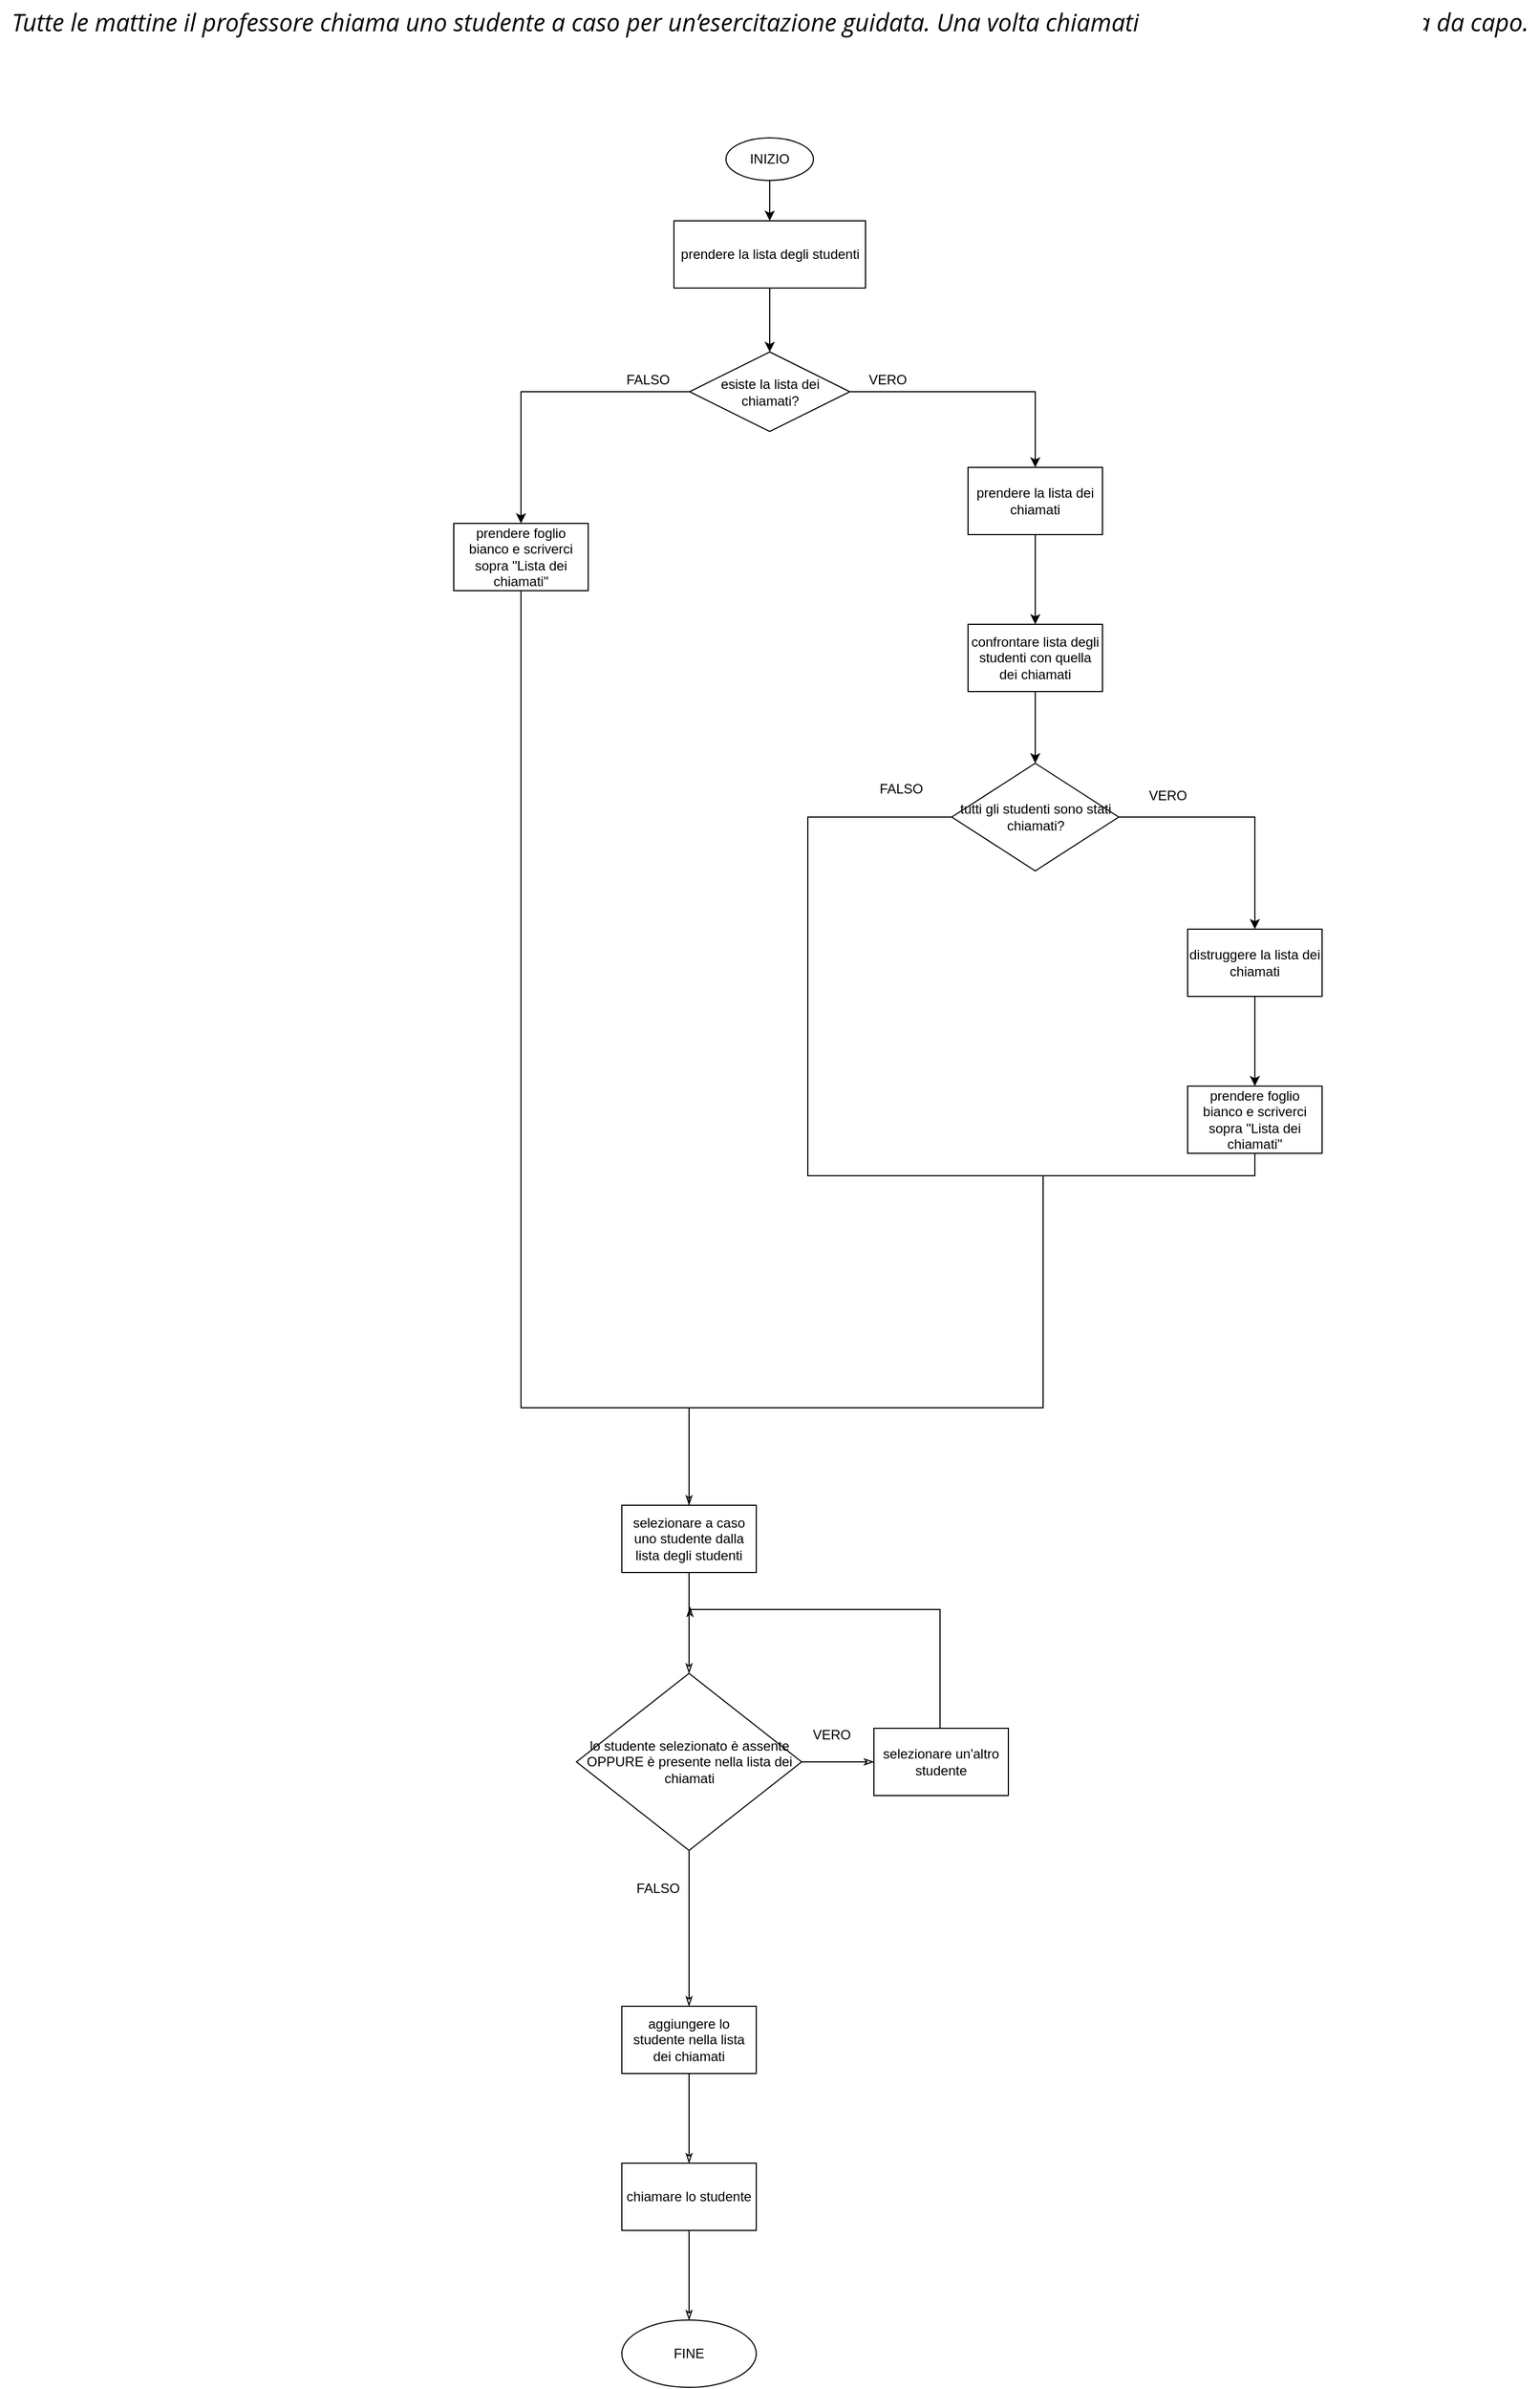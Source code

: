 <mxfile version="20.4.1" type="device"><diagram id="-L2ftujUXjNjbT_J-RZa" name="Page-1"><mxGraphModel dx="3860" dy="1823" grid="0" gridSize="10" guides="1" tooltips="1" connect="1" arrows="1" fold="1" page="0" pageScale="1" pageWidth="827" pageHeight="1169" math="0" shadow="0"><root><mxCell id="0"/><mxCell id="1" parent="0"/><mxCell id="6aoec2MMRDRVtwutzzvO-3" value="" style="edgeStyle=orthogonalEdgeStyle;rounded=0;orthogonalLoop=1;jettySize=auto;html=1;" edge="1" parent="1" source="6aoec2MMRDRVtwutzzvO-1" target="6aoec2MMRDRVtwutzzvO-2"><mxGeometry relative="1" as="geometry"/></mxCell><mxCell id="6aoec2MMRDRVtwutzzvO-1" value="INIZIO" style="ellipse;whiteSpace=wrap;html=1;" vertex="1" parent="1"><mxGeometry x="339" y="258" width="78" height="38" as="geometry"/></mxCell><mxCell id="6aoec2MMRDRVtwutzzvO-6" value="" style="edgeStyle=orthogonalEdgeStyle;rounded=0;orthogonalLoop=1;jettySize=auto;html=1;" edge="1" parent="1" source="6aoec2MMRDRVtwutzzvO-2" target="6aoec2MMRDRVtwutzzvO-5"><mxGeometry relative="1" as="geometry"/></mxCell><mxCell id="6aoec2MMRDRVtwutzzvO-2" value="prendere la lista degli studenti" style="whiteSpace=wrap;html=1;" vertex="1" parent="1"><mxGeometry x="292.5" y="332" width="171" height="60" as="geometry"/></mxCell><mxCell id="6aoec2MMRDRVtwutzzvO-4" value="&lt;em style=&quot;box-sizing: border-box; margin: 0px; padding: 0px; border: 0px; font-variant-numeric: inherit; font-variant-east-asian: inherit; font-stretch: inherit; font-size: 21.6px; line-height: inherit; font-family: &amp;quot;Open Sans&amp;quot;, sans-serif; vertical-align: baseline; text-align: left;&quot;&gt;Tutte le mattine il professore chiama uno studente a caso per un’esercitazione guidata. Una volta chiamati tutti gli studenti ricomincia da capo.&lt;/em&gt;" style="text;html=1;align=center;verticalAlign=middle;resizable=0;points=[];autosize=1;strokeColor=none;fillColor=none;" vertex="1" parent="1"><mxGeometry x="-308.5" y="135" width="1373" height="38" as="geometry"/></mxCell><mxCell id="6aoec2MMRDRVtwutzzvO-8" value="" style="edgeStyle=orthogonalEdgeStyle;rounded=0;orthogonalLoop=1;jettySize=auto;html=1;" edge="1" parent="1" source="6aoec2MMRDRVtwutzzvO-5" target="6aoec2MMRDRVtwutzzvO-7"><mxGeometry relative="1" as="geometry"/></mxCell><mxCell id="6aoec2MMRDRVtwutzzvO-11" value="" style="edgeStyle=orthogonalEdgeStyle;rounded=0;orthogonalLoop=1;jettySize=auto;html=1;" edge="1" parent="1" source="6aoec2MMRDRVtwutzzvO-5" target="6aoec2MMRDRVtwutzzvO-10"><mxGeometry relative="1" as="geometry"/></mxCell><mxCell id="6aoec2MMRDRVtwutzzvO-5" value="esiste la lista dei chiamati?" style="rhombus;whiteSpace=wrap;html=1;" vertex="1" parent="1"><mxGeometry x="306.5" y="449" width="143" height="71" as="geometry"/></mxCell><mxCell id="6aoec2MMRDRVtwutzzvO-14" value="" style="edgeStyle=orthogonalEdgeStyle;rounded=0;orthogonalLoop=1;jettySize=auto;html=1;" edge="1" parent="1" source="6aoec2MMRDRVtwutzzvO-7" target="6aoec2MMRDRVtwutzzvO-13"><mxGeometry relative="1" as="geometry"/></mxCell><mxCell id="6aoec2MMRDRVtwutzzvO-7" value="prendere la lista dei chiamati" style="whiteSpace=wrap;html=1;" vertex="1" parent="1"><mxGeometry x="555" y="552" width="120" height="60" as="geometry"/></mxCell><mxCell id="6aoec2MMRDRVtwutzzvO-9" value="VERO" style="text;html=1;align=center;verticalAlign=middle;resizable=0;points=[];autosize=1;strokeColor=none;fillColor=none;" vertex="1" parent="1"><mxGeometry x="457" y="461" width="52" height="26" as="geometry"/></mxCell><mxCell id="6aoec2MMRDRVtwutzzvO-27" value="" style="edgeStyle=orthogonalEdgeStyle;rounded=0;orthogonalLoop=1;jettySize=auto;html=1;endArrow=classicThin;endFill=0;" edge="1" parent="1" source="6aoec2MMRDRVtwutzzvO-10" target="6aoec2MMRDRVtwutzzvO-26"><mxGeometry relative="1" as="geometry"><Array as="points"><mxPoint x="156" y="1391"/></Array></mxGeometry></mxCell><mxCell id="6aoec2MMRDRVtwutzzvO-10" value="prendere foglio bianco e scriverci sopra &quot;Lista dei chiamati&quot;" style="whiteSpace=wrap;html=1;" vertex="1" parent="1"><mxGeometry x="96" y="602" width="120" height="60" as="geometry"/></mxCell><mxCell id="6aoec2MMRDRVtwutzzvO-12" value="FALSO" style="text;html=1;align=center;verticalAlign=middle;resizable=0;points=[];autosize=1;strokeColor=none;fillColor=none;" vertex="1" parent="1"><mxGeometry x="240" y="461" width="57" height="26" as="geometry"/></mxCell><mxCell id="6aoec2MMRDRVtwutzzvO-16" value="" style="edgeStyle=orthogonalEdgeStyle;rounded=0;orthogonalLoop=1;jettySize=auto;html=1;" edge="1" parent="1" source="6aoec2MMRDRVtwutzzvO-13" target="6aoec2MMRDRVtwutzzvO-15"><mxGeometry relative="1" as="geometry"/></mxCell><mxCell id="6aoec2MMRDRVtwutzzvO-13" value="confrontare lista degli studenti con quella dei chiamati" style="whiteSpace=wrap;html=1;" vertex="1" parent="1"><mxGeometry x="555" y="692" width="120" height="60" as="geometry"/></mxCell><mxCell id="6aoec2MMRDRVtwutzzvO-18" value="" style="edgeStyle=orthogonalEdgeStyle;rounded=0;orthogonalLoop=1;jettySize=auto;html=1;" edge="1" parent="1" source="6aoec2MMRDRVtwutzzvO-15" target="6aoec2MMRDRVtwutzzvO-17"><mxGeometry relative="1" as="geometry"/></mxCell><mxCell id="6aoec2MMRDRVtwutzzvO-22" style="edgeStyle=orthogonalEdgeStyle;rounded=0;orthogonalLoop=1;jettySize=auto;html=1;entryX=0.5;entryY=1;entryDx=0;entryDy=0;endArrow=none;endFill=0;" edge="1" parent="1" source="6aoec2MMRDRVtwutzzvO-15" target="6aoec2MMRDRVtwutzzvO-20"><mxGeometry relative="1" as="geometry"><mxPoint x="615" y="1286" as="targetPoint"/><Array as="points"><mxPoint x="412" y="864"/><mxPoint x="412" y="1184"/><mxPoint x="811" y="1184"/></Array></mxGeometry></mxCell><mxCell id="6aoec2MMRDRVtwutzzvO-15" value="tutti gli studenti sono stati chiamati?" style="rhombus;whiteSpace=wrap;html=1;" vertex="1" parent="1"><mxGeometry x="540.5" y="816" width="149" height="96" as="geometry"/></mxCell><mxCell id="6aoec2MMRDRVtwutzzvO-21" value="" style="edgeStyle=orthogonalEdgeStyle;rounded=0;orthogonalLoop=1;jettySize=auto;html=1;" edge="1" parent="1" source="6aoec2MMRDRVtwutzzvO-17" target="6aoec2MMRDRVtwutzzvO-20"><mxGeometry relative="1" as="geometry"/></mxCell><mxCell id="6aoec2MMRDRVtwutzzvO-17" value="distruggere la lista dei chiamati" style="whiteSpace=wrap;html=1;" vertex="1" parent="1"><mxGeometry x="751" y="964" width="120" height="60" as="geometry"/></mxCell><mxCell id="6aoec2MMRDRVtwutzzvO-19" value="VERO" style="text;html=1;align=center;verticalAlign=middle;resizable=0;points=[];autosize=1;strokeColor=none;fillColor=none;" vertex="1" parent="1"><mxGeometry x="707" y="832" width="52" height="26" as="geometry"/></mxCell><mxCell id="6aoec2MMRDRVtwutzzvO-20" value="prendere foglio bianco e scriverci sopra &quot;Lista dei chiamati&quot;" style="whiteSpace=wrap;html=1;" vertex="1" parent="1"><mxGeometry x="751" y="1104" width="120" height="60" as="geometry"/></mxCell><mxCell id="6aoec2MMRDRVtwutzzvO-23" value="FALSO" style="text;html=1;align=center;verticalAlign=middle;resizable=0;points=[];autosize=1;strokeColor=none;fillColor=none;" vertex="1" parent="1"><mxGeometry x="466" y="826" width="57" height="26" as="geometry"/></mxCell><mxCell id="6aoec2MMRDRVtwutzzvO-28" style="edgeStyle=orthogonalEdgeStyle;rounded=0;orthogonalLoop=1;jettySize=auto;html=1;exitX=0.5;exitY=0;exitDx=0;exitDy=0;endArrow=none;endFill=0;" edge="1" parent="1" source="6aoec2MMRDRVtwutzzvO-26"><mxGeometry relative="1" as="geometry"><mxPoint x="622.0" y="1184.667" as="targetPoint"/><Array as="points"><mxPoint x="306" y="1391"/><mxPoint x="622" y="1391"/></Array></mxGeometry></mxCell><mxCell id="6aoec2MMRDRVtwutzzvO-30" value="" style="edgeStyle=orthogonalEdgeStyle;rounded=0;orthogonalLoop=1;jettySize=auto;html=1;endArrow=classicThin;endFill=0;" edge="1" parent="1" source="6aoec2MMRDRVtwutzzvO-26" target="6aoec2MMRDRVtwutzzvO-29"><mxGeometry relative="1" as="geometry"/></mxCell><mxCell id="6aoec2MMRDRVtwutzzvO-26" value="selezionare a caso uno studente dalla lista degli studenti" style="whiteSpace=wrap;html=1;" vertex="1" parent="1"><mxGeometry x="246" y="1478" width="120" height="60" as="geometry"/></mxCell><mxCell id="6aoec2MMRDRVtwutzzvO-32" value="" style="edgeStyle=orthogonalEdgeStyle;rounded=0;orthogonalLoop=1;jettySize=auto;html=1;endArrow=classicThin;endFill=0;" edge="1" parent="1" source="6aoec2MMRDRVtwutzzvO-29" target="6aoec2MMRDRVtwutzzvO-31"><mxGeometry relative="1" as="geometry"/></mxCell><mxCell id="6aoec2MMRDRVtwutzzvO-36" value="" style="edgeStyle=orthogonalEdgeStyle;rounded=0;orthogonalLoop=1;jettySize=auto;html=1;endArrow=classicThin;endFill=0;" edge="1" parent="1" source="6aoec2MMRDRVtwutzzvO-29" target="6aoec2MMRDRVtwutzzvO-35"><mxGeometry relative="1" as="geometry"/></mxCell><mxCell id="6aoec2MMRDRVtwutzzvO-29" value="lo studente selezionato è assente OPPURE è presente nella lista dei chiamati" style="rhombus;whiteSpace=wrap;html=1;" vertex="1" parent="1"><mxGeometry x="205.5" y="1628" width="201" height="158" as="geometry"/></mxCell><mxCell id="6aoec2MMRDRVtwutzzvO-39" style="edgeStyle=orthogonalEdgeStyle;rounded=0;orthogonalLoop=1;jettySize=auto;html=1;exitX=0.5;exitY=0;exitDx=0;exitDy=0;endArrow=classicThin;endFill=0;" edge="1" parent="1" source="6aoec2MMRDRVtwutzzvO-31"><mxGeometry relative="1" as="geometry"><mxPoint x="306.8" y="1568.6" as="targetPoint"/><Array as="points"><mxPoint x="530" y="1571"/><mxPoint x="307" y="1571"/></Array></mxGeometry></mxCell><mxCell id="6aoec2MMRDRVtwutzzvO-31" value="selezionare un'altro studente" style="whiteSpace=wrap;html=1;" vertex="1" parent="1"><mxGeometry x="471" y="1677" width="120" height="60" as="geometry"/></mxCell><mxCell id="6aoec2MMRDRVtwutzzvO-33" value="VERO" style="text;html=1;align=center;verticalAlign=middle;resizable=0;points=[];autosize=1;strokeColor=none;fillColor=none;" vertex="1" parent="1"><mxGeometry x="406.5" y="1670" width="52" height="26" as="geometry"/></mxCell><mxCell id="6aoec2MMRDRVtwutzzvO-41" value="" style="edgeStyle=orthogonalEdgeStyle;rounded=0;orthogonalLoop=1;jettySize=auto;html=1;endArrow=classicThin;endFill=0;" edge="1" parent="1" source="6aoec2MMRDRVtwutzzvO-35" target="6aoec2MMRDRVtwutzzvO-40"><mxGeometry relative="1" as="geometry"/></mxCell><mxCell id="6aoec2MMRDRVtwutzzvO-35" value="aggiungere lo studente nella lista dei chiamati" style="whiteSpace=wrap;html=1;" vertex="1" parent="1"><mxGeometry x="246" y="1925" width="120" height="60" as="geometry"/></mxCell><mxCell id="6aoec2MMRDRVtwutzzvO-38" value="FALSO" style="text;html=1;align=center;verticalAlign=middle;resizable=0;points=[];autosize=1;strokeColor=none;fillColor=none;" vertex="1" parent="1"><mxGeometry x="249.5" y="1807" width="57" height="26" as="geometry"/></mxCell><mxCell id="6aoec2MMRDRVtwutzzvO-43" value="" style="edgeStyle=orthogonalEdgeStyle;rounded=0;orthogonalLoop=1;jettySize=auto;html=1;endArrow=classicThin;endFill=0;" edge="1" parent="1" source="6aoec2MMRDRVtwutzzvO-40" target="6aoec2MMRDRVtwutzzvO-42"><mxGeometry relative="1" as="geometry"/></mxCell><mxCell id="6aoec2MMRDRVtwutzzvO-40" value="chiamare lo studente" style="whiteSpace=wrap;html=1;" vertex="1" parent="1"><mxGeometry x="246" y="2065" width="120" height="60" as="geometry"/></mxCell><mxCell id="6aoec2MMRDRVtwutzzvO-42" value="FINE" style="ellipse;whiteSpace=wrap;html=1;" vertex="1" parent="1"><mxGeometry x="246" y="2205" width="120" height="60" as="geometry"/></mxCell></root></mxGraphModel></diagram></mxfile>
